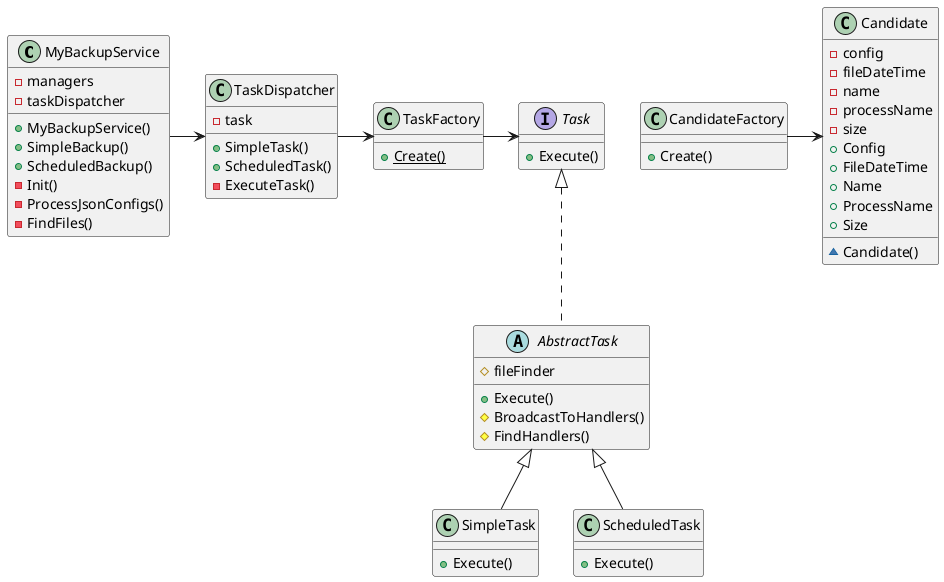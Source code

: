 @startuml Homework5ClassDiagram

class MyBackupService {
    -managers
    -taskDispatcher
    +MyBackupService()
    +SimpleBackup()
    +ScheduledBackup()
    -Init()
    -ProcessJsonConfigs()
    -FindFiles()
}

class TaskDispatcher{
    -task
    +SimpleTask()
    +ScheduledTask()
    -ExecuteTask()
}

class TaskFactory{
    {static} +Create()
}

interface Task {
    +Execute()
}

abstract class AbstractTask {
    #fileFinder
    +Execute()
    #BroadcastToHandlers()
    #FindHandlers()
}

class SimpleTask {
    +Execute()
}

class ScheduledTask {
    +Execute()
}

class Candidate{
    -config
    -fileDateTime
    -name
    -processName
    -size
    +Config
    +FileDateTime
    +Name
    +ProcessName
    +Size
    ~Candidate()
}

class CandidateFactory{
    +Create()
}

MyBackupService -> TaskDispatcher
TaskDispatcher -> TaskFactory
TaskFactory -> Task
Task <|.. AbstractTask
AbstractTask <|-- SimpleTask
AbstractTask <|-- ScheduledTask

CandidateFactory -> Candidate
@enduml